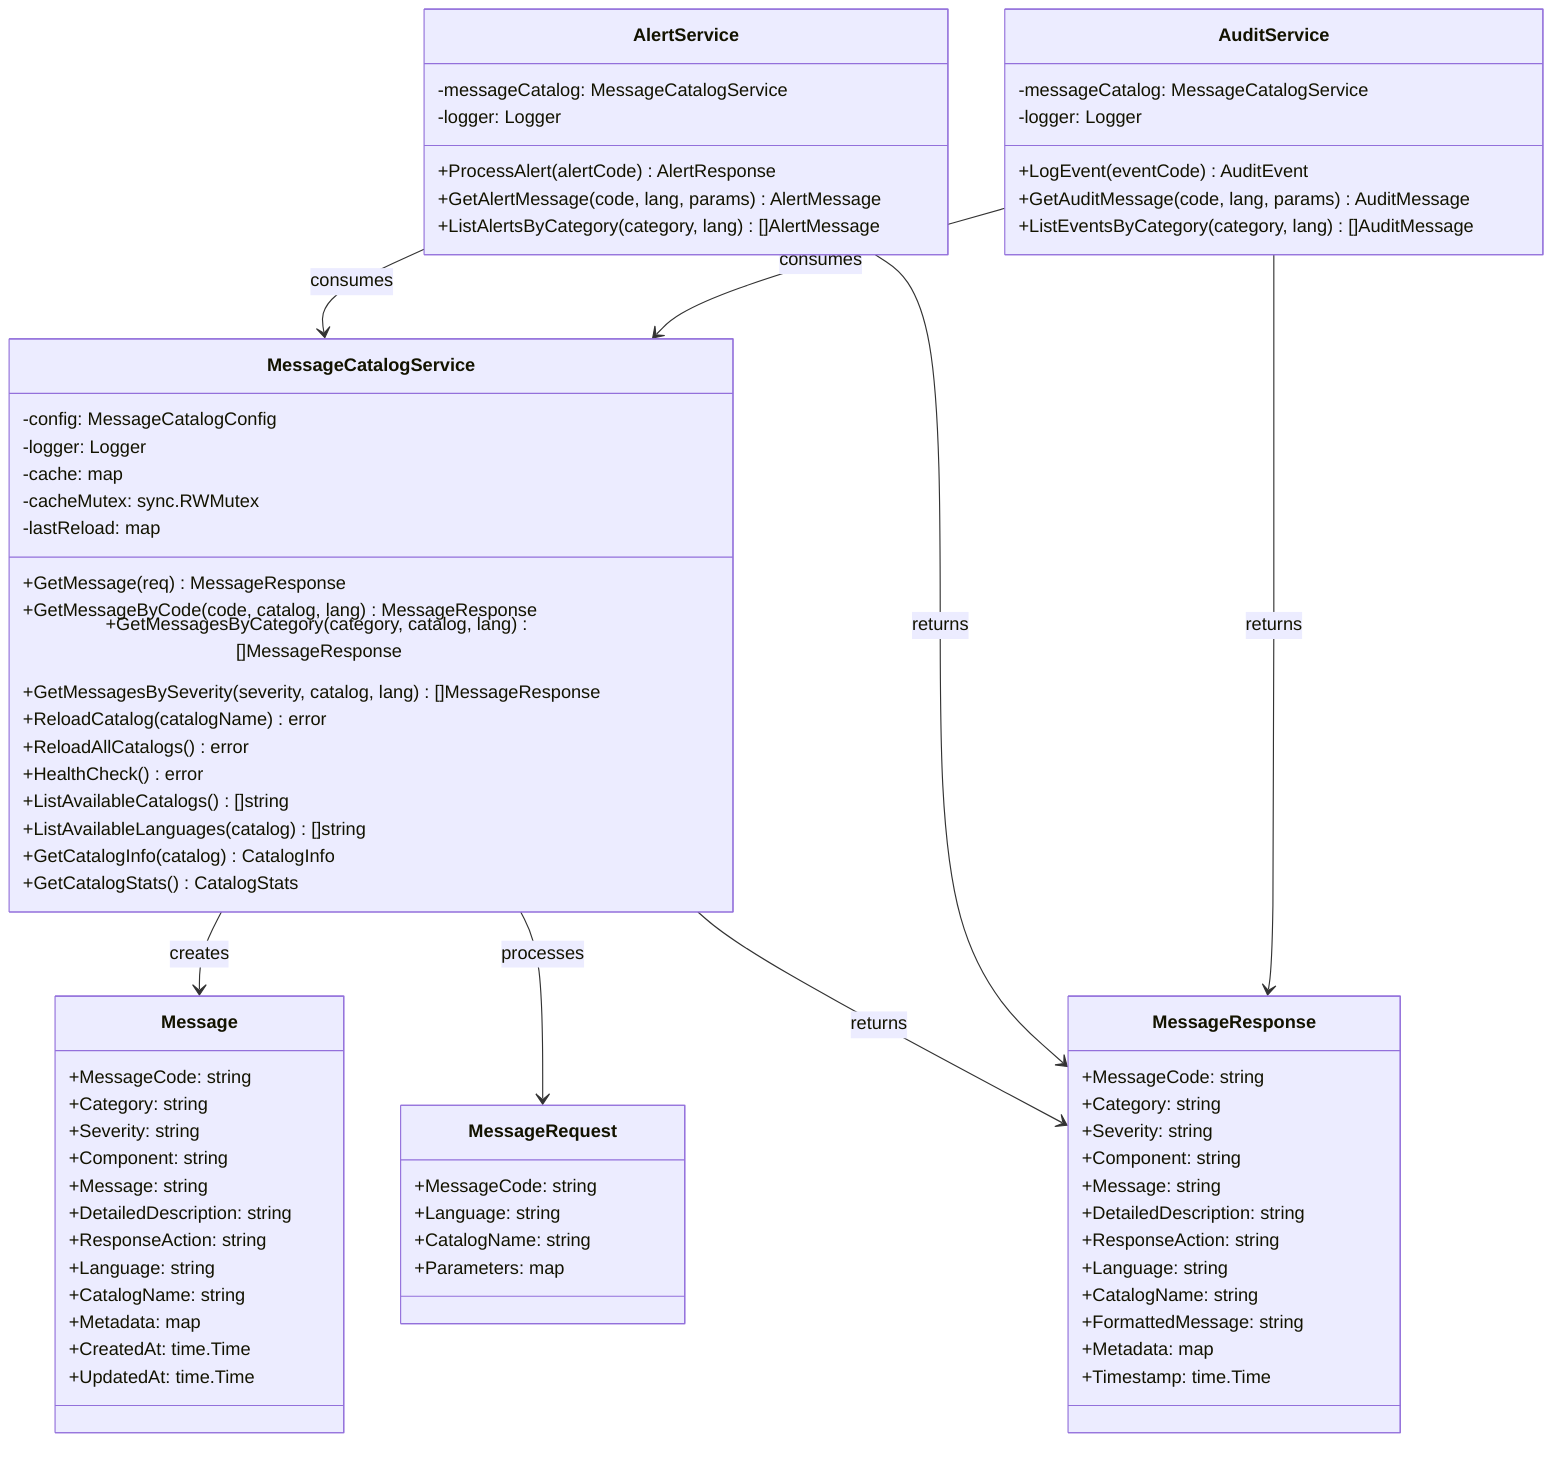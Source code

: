 classDiagram
    class MessageCatalogService {
        -config: MessageCatalogConfig
        -logger: Logger
        -cache: map
        -cacheMutex: sync.RWMutex
        -lastReload: map
        +GetMessage(req) MessageResponse
        +GetMessageByCode(code, catalog, lang) MessageResponse
        +GetMessagesByCategory(category, catalog, lang) []MessageResponse
        +GetMessagesBySeverity(severity, catalog, lang) []MessageResponse
        +ReloadCatalog(catalogName) error
        +ReloadAllCatalogs() error
        +HealthCheck() error
        +ListAvailableCatalogs() []string
        +ListAvailableLanguages(catalog) []string
        +GetCatalogInfo(catalog) CatalogInfo
        +GetCatalogStats() CatalogStats
    }

    class Message {
        +MessageCode: string
        +Category: string
        +Severity: string
        +Component: string
        +Message: string
        +DetailedDescription: string
        +ResponseAction: string
        +Language: string
        +CatalogName: string
        +Metadata: map
        +CreatedAt: time.Time
        +UpdatedAt: time.Time
    }

    class MessageRequest {
        +MessageCode: string
        +Language: string
        +CatalogName: string
        +Parameters: map
    }

    class MessageResponse {
        +MessageCode: string
        +Category: string
        +Severity: string
        +Component: string
        +Message: string
        +DetailedDescription: string
        +ResponseAction: string
        +Language: string
        +CatalogName: string
        +FormattedMessage: string
        +Metadata: map
        +Timestamp: time.Time
    }

    class AlertService {
        -messageCatalog: MessageCatalogService
        -logger: Logger
        +ProcessAlert(alertCode) AlertResponse
        +GetAlertMessage(code, lang, params) AlertMessage
        +ListAlertsByCategory(category, lang) []AlertMessage
    }

    class AuditService {
        -messageCatalog: MessageCatalogService
        -logger: Logger
        +LogEvent(eventCode) AuditEvent
        +GetAuditMessage(code, lang, params) AuditMessage
        +ListEventsByCategory(category, lang) []AuditMessage
    }

    MessageCatalogService --> Message : creates
    MessageCatalogService --> MessageRequest : processes
    MessageCatalogService --> MessageResponse : returns
    AlertService --> MessageCatalogService : consumes
    AuditService --> MessageCatalogService : consumes
    AlertService --> MessageResponse : returns
    AuditService --> MessageResponse : returns